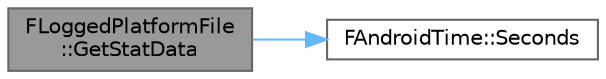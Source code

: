 digraph "FLoggedPlatformFile::GetStatData"
{
 // INTERACTIVE_SVG=YES
 // LATEX_PDF_SIZE
  bgcolor="transparent";
  edge [fontname=Helvetica,fontsize=10,labelfontname=Helvetica,labelfontsize=10];
  node [fontname=Helvetica,fontsize=10,shape=box,height=0.2,width=0.4];
  rankdir="LR";
  Node1 [id="Node000001",label="FLoggedPlatformFile\l::GetStatData",height=0.2,width=0.4,color="gray40", fillcolor="grey60", style="filled", fontcolor="black",tooltip="Return the stat data for the given file or directory."];
  Node1 -> Node2 [id="edge1_Node000001_Node000002",color="steelblue1",style="solid",tooltip=" "];
  Node2 [id="Node000002",label="FAndroidTime::Seconds",height=0.2,width=0.4,color="grey40", fillcolor="white", style="filled",URL="$d1/d27/structFAndroidTime.html#ad64caf5a4cf7be5a98034240d951a54e",tooltip=" "];
}

